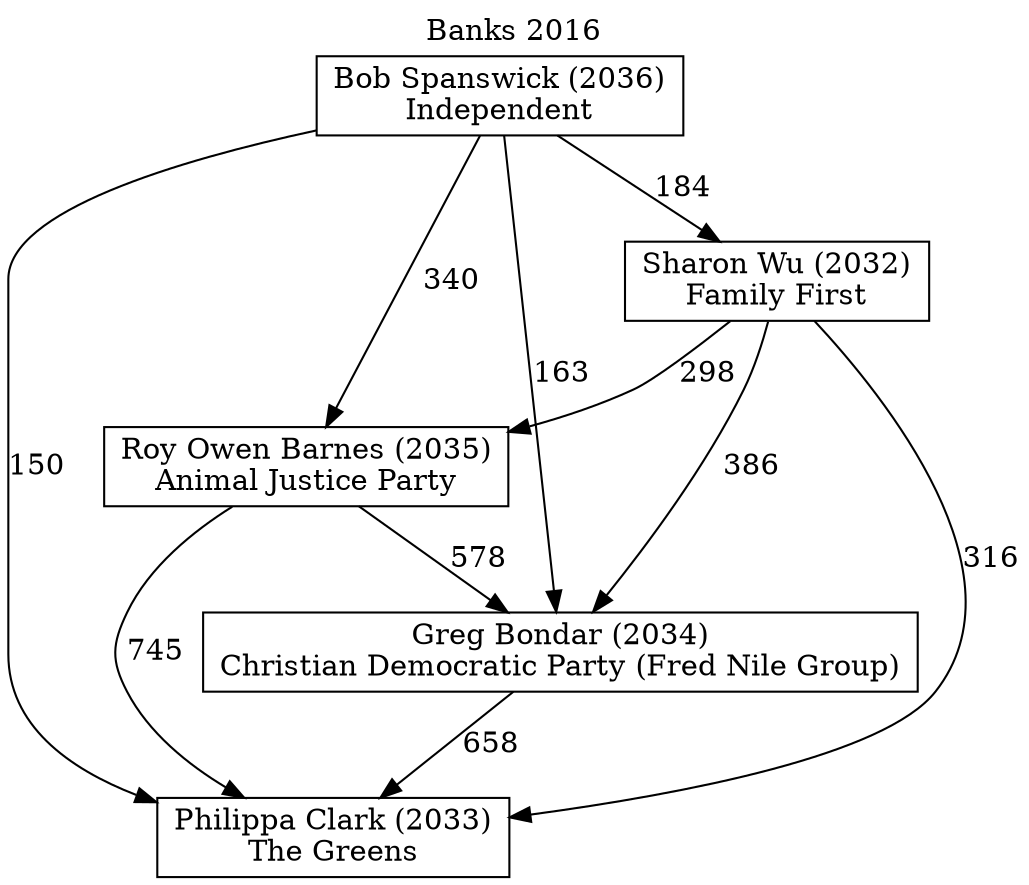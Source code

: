 // House preference flow
digraph "Philippa Clark (2033)_Banks_2016" {
	graph [label="Banks 2016" labelloc=t mclimit=10]
	node [shape=box]
	"Bob Spanswick (2036)" [label="Bob Spanswick (2036)
Independent"]
	"Greg Bondar (2034)" [label="Greg Bondar (2034)
Christian Democratic Party (Fred Nile Group)"]
	"Philippa Clark (2033)" [label="Philippa Clark (2033)
The Greens"]
	"Roy Owen Barnes (2035)" [label="Roy Owen Barnes (2035)
Animal Justice Party"]
	"Sharon Wu (2032)" [label="Sharon Wu (2032)
Family First"]
	"Bob Spanswick (2036)" -> "Greg Bondar (2034)" [label=163]
	"Bob Spanswick (2036)" -> "Philippa Clark (2033)" [label=150]
	"Bob Spanswick (2036)" -> "Roy Owen Barnes (2035)" [label=340]
	"Bob Spanswick (2036)" -> "Sharon Wu (2032)" [label=184]
	"Greg Bondar (2034)" -> "Philippa Clark (2033)" [label=658]
	"Roy Owen Barnes (2035)" -> "Greg Bondar (2034)" [label=578]
	"Roy Owen Barnes (2035)" -> "Philippa Clark (2033)" [label=745]
	"Sharon Wu (2032)" -> "Greg Bondar (2034)" [label=386]
	"Sharon Wu (2032)" -> "Philippa Clark (2033)" [label=316]
	"Sharon Wu (2032)" -> "Roy Owen Barnes (2035)" [label=298]
}
